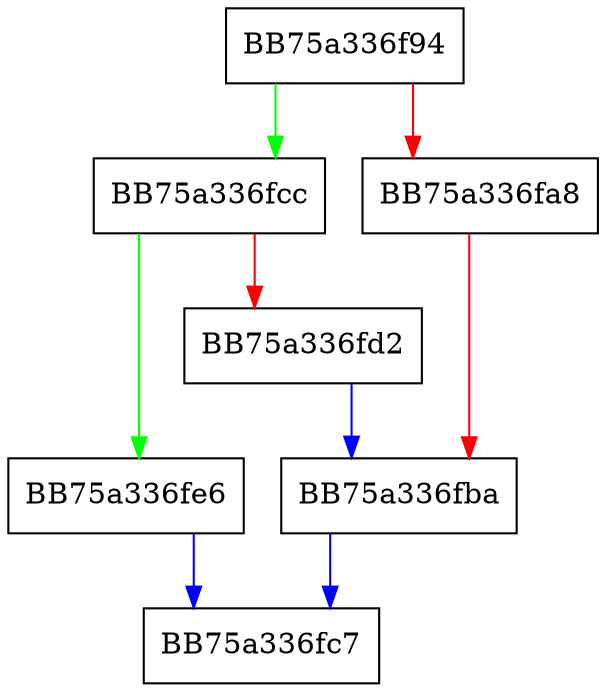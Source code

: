 digraph GetNetEmuContextFromDTContext {
  node [shape="box"];
  graph [splines=ortho];
  BB75a336f94 -> BB75a336fcc [color="green"];
  BB75a336f94 -> BB75a336fa8 [color="red"];
  BB75a336fa8 -> BB75a336fba [color="red"];
  BB75a336fba -> BB75a336fc7 [color="blue"];
  BB75a336fcc -> BB75a336fe6 [color="green"];
  BB75a336fcc -> BB75a336fd2 [color="red"];
  BB75a336fd2 -> BB75a336fba [color="blue"];
  BB75a336fe6 -> BB75a336fc7 [color="blue"];
}